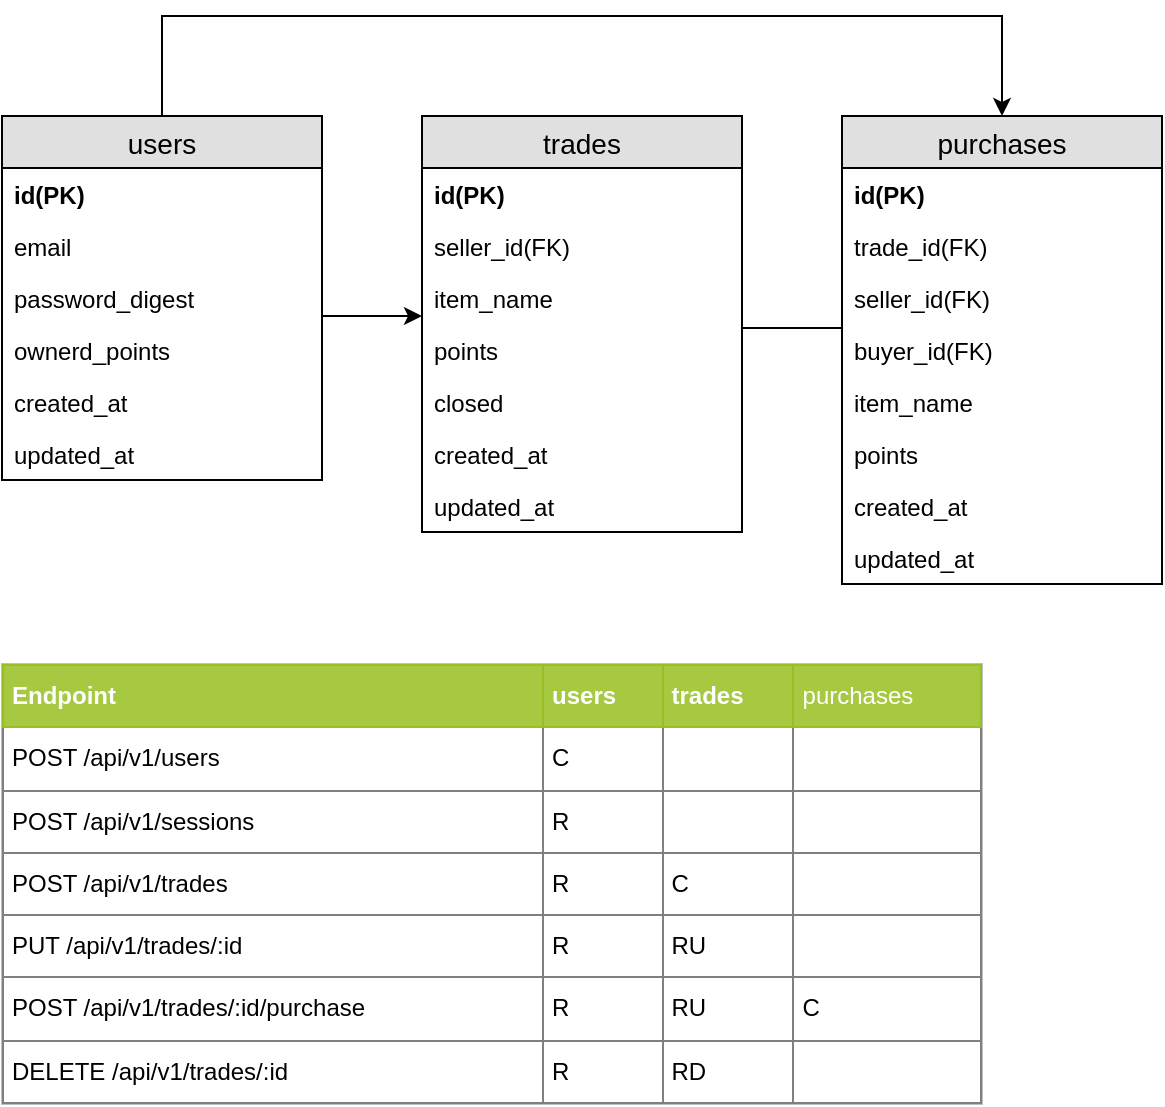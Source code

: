 <mxfile version="12.2.4" pages="1"><diagram id="tl2lJg7Onr0cAftAw0yK" name="Page-1"><mxGraphModel dx="1076" dy="674" grid="1" gridSize="10" guides="1" tooltips="1" connect="1" arrows="1" fold="1" page="1" pageScale="1" pageWidth="827" pageHeight="1169" math="0" shadow="0"><root><mxCell id="0"/><mxCell id="1" parent="0"/><mxCell id="2" value="users" style="swimlane;fontStyle=0;childLayout=stackLayout;horizontal=1;startSize=26;fillColor=#e0e0e0;horizontalStack=0;resizeParent=1;resizeParentMax=0;resizeLast=0;collapsible=1;marginBottom=0;swimlaneFillColor=#ffffff;align=center;fontSize=14;" parent="1" vertex="1"><mxGeometry x="10" y="90" width="160" height="182" as="geometry"/></mxCell><mxCell id="3" value="id(PK)" style="text;strokeColor=none;fillColor=none;spacingLeft=4;spacingRight=4;overflow=hidden;rotatable=0;points=[[0,0.5],[1,0.5]];portConstraint=eastwest;fontSize=12;fontStyle=1;labelBorderColor=none;" parent="2" vertex="1"><mxGeometry y="26" width="160" height="26" as="geometry"/></mxCell><mxCell id="4" value="email" style="text;strokeColor=none;fillColor=none;spacingLeft=4;spacingRight=4;overflow=hidden;rotatable=0;points=[[0,0.5],[1,0.5]];portConstraint=eastwest;fontSize=12;" parent="2" vertex="1"><mxGeometry y="52" width="160" height="26" as="geometry"/></mxCell><mxCell id="15" value="password_digest" style="text;strokeColor=none;fillColor=none;spacingLeft=4;spacingRight=4;overflow=hidden;rotatable=0;points=[[0,0.5],[1,0.5]];portConstraint=eastwest;fontSize=12;" parent="2" vertex="1"><mxGeometry y="78" width="160" height="26" as="geometry"/></mxCell><mxCell id="16" value="ownerd_points" style="text;strokeColor=none;fillColor=none;spacingLeft=4;spacingRight=4;overflow=hidden;rotatable=0;points=[[0,0.5],[1,0.5]];portConstraint=eastwest;fontSize=12;" parent="2" vertex="1"><mxGeometry y="104" width="160" height="26" as="geometry"/></mxCell><mxCell id="22" value="created_at" style="text;strokeColor=none;fillColor=none;spacingLeft=4;spacingRight=4;overflow=hidden;rotatable=0;points=[[0,0.5],[1,0.5]];portConstraint=eastwest;fontSize=12;" parent="2" vertex="1"><mxGeometry y="130" width="160" height="26" as="geometry"/></mxCell><mxCell id="23" value="updated_at" style="text;strokeColor=none;fillColor=none;spacingLeft=4;spacingRight=4;overflow=hidden;rotatable=0;points=[[0,0.5],[1,0.5]];portConstraint=eastwest;fontSize=12;" parent="2" vertex="1"><mxGeometry y="156" width="160" height="26" as="geometry"/></mxCell><mxCell id="45" value="" style="edgeStyle=orthogonalEdgeStyle;rounded=0;orthogonalLoop=1;jettySize=auto;html=1;strokeColor=#000000;startArrow=none;startFill=0;endArrow=none;endFill=0;entryX=0.013;entryY=0.077;entryDx=0;entryDy=0;entryPerimeter=0;" parent="1" source="10" target="32" edge="1"><mxGeometry relative="1" as="geometry"><mxPoint x="570" y="194" as="targetPoint"/><Array as="points"><mxPoint x="560" y="196"/><mxPoint x="560" y="196"/></Array></mxGeometry></mxCell><mxCell id="10" value="trades" style="swimlane;fontStyle=0;childLayout=stackLayout;horizontal=1;startSize=26;fillColor=#e0e0e0;horizontalStack=0;resizeParent=1;resizeParentMax=0;resizeLast=0;collapsible=1;marginBottom=0;swimlaneFillColor=#ffffff;align=center;fontSize=14;" parent="1" vertex="1"><mxGeometry x="220" y="90" width="160" height="208" as="geometry"/></mxCell><mxCell id="11" value="id(PK)" style="text;strokeColor=none;fillColor=none;spacingLeft=4;spacingRight=4;overflow=hidden;rotatable=0;points=[[0,0.5],[1,0.5]];portConstraint=eastwest;fontSize=12;fontStyle=1" parent="10" vertex="1"><mxGeometry y="26" width="160" height="26" as="geometry"/></mxCell><mxCell id="12" value="seller_id(FK)" style="text;strokeColor=none;fillColor=none;spacingLeft=4;spacingRight=4;overflow=hidden;rotatable=0;points=[[0,0.5],[1,0.5]];portConstraint=eastwest;fontSize=12;" parent="10" vertex="1"><mxGeometry y="52" width="160" height="26" as="geometry"/></mxCell><mxCell id="13" value="item_name" style="text;strokeColor=none;fillColor=none;spacingLeft=4;spacingRight=4;overflow=hidden;rotatable=0;points=[[0,0.5],[1,0.5]];portConstraint=eastwest;fontSize=12;" parent="10" vertex="1"><mxGeometry y="78" width="160" height="26" as="geometry"/></mxCell><mxCell id="17" value="points" style="text;strokeColor=none;fillColor=none;spacingLeft=4;spacingRight=4;overflow=hidden;rotatable=0;points=[[0,0.5],[1,0.5]];portConstraint=eastwest;fontSize=12;" parent="10" vertex="1"><mxGeometry y="104" width="160" height="26" as="geometry"/></mxCell><mxCell id="18" value="closed" style="text;strokeColor=none;fillColor=none;spacingLeft=4;spacingRight=4;overflow=hidden;rotatable=0;points=[[0,0.5],[1,0.5]];portConstraint=eastwest;fontSize=12;" parent="10" vertex="1"><mxGeometry y="130" width="160" height="26" as="geometry"/></mxCell><mxCell id="19" value="created_at" style="text;strokeColor=none;fillColor=none;spacingLeft=4;spacingRight=4;overflow=hidden;rotatable=0;points=[[0,0.5],[1,0.5]];portConstraint=eastwest;fontSize=12;" parent="10" vertex="1"><mxGeometry y="156" width="160" height="26" as="geometry"/></mxCell><mxCell id="20" value="updated_at" style="text;strokeColor=none;fillColor=none;spacingLeft=4;spacingRight=4;overflow=hidden;rotatable=0;points=[[0,0.5],[1,0.5]];portConstraint=eastwest;fontSize=12;" parent="10" vertex="1"><mxGeometry y="182" width="160" height="26" as="geometry"/></mxCell><mxCell id="24" value="purchases" style="swimlane;fontStyle=0;childLayout=stackLayout;horizontal=1;startSize=26;fillColor=#e0e0e0;horizontalStack=0;resizeParent=1;resizeParentMax=0;resizeLast=0;collapsible=1;marginBottom=0;swimlaneFillColor=#ffffff;align=center;fontSize=14;" parent="1" vertex="1"><mxGeometry x="430" y="90" width="160" height="234" as="geometry"/></mxCell><mxCell id="25" value="id(PK)" style="text;strokeColor=none;fillColor=none;spacingLeft=4;spacingRight=4;overflow=hidden;rotatable=0;points=[[0,0.5],[1,0.5]];portConstraint=eastwest;fontSize=12;fontStyle=1" parent="24" vertex="1"><mxGeometry y="26" width="160" height="26" as="geometry"/></mxCell><mxCell id="33" value="trade_id(FK)" style="text;strokeColor=none;fillColor=none;spacingLeft=4;spacingRight=4;overflow=hidden;rotatable=0;points=[[0,0.5],[1,0.5]];portConstraint=eastwest;fontSize=12;" parent="24" vertex="1"><mxGeometry y="52" width="160" height="26" as="geometry"/></mxCell><mxCell id="26" value="seller_id(FK)" style="text;strokeColor=none;fillColor=none;spacingLeft=4;spacingRight=4;overflow=hidden;rotatable=0;points=[[0,0.5],[1,0.5]];portConstraint=eastwest;fontSize=12;" parent="24" vertex="1"><mxGeometry y="78" width="160" height="26" as="geometry"/></mxCell><mxCell id="32" value="buyer_id(FK)" style="text;strokeColor=none;fillColor=none;spacingLeft=4;spacingRight=4;overflow=hidden;rotatable=0;points=[[0,0.5],[1,0.5]];portConstraint=eastwest;fontSize=12;" parent="24" vertex="1"><mxGeometry y="104" width="160" height="26" as="geometry"/></mxCell><mxCell id="27" value="item_name" style="text;strokeColor=none;fillColor=none;spacingLeft=4;spacingRight=4;overflow=hidden;rotatable=0;points=[[0,0.5],[1,0.5]];portConstraint=eastwest;fontSize=12;" parent="24" vertex="1"><mxGeometry y="130" width="160" height="26" as="geometry"/></mxCell><mxCell id="28" value="points" style="text;strokeColor=none;fillColor=none;spacingLeft=4;spacingRight=4;overflow=hidden;rotatable=0;points=[[0,0.5],[1,0.5]];portConstraint=eastwest;fontSize=12;" parent="24" vertex="1"><mxGeometry y="156" width="160" height="26" as="geometry"/></mxCell><mxCell id="30" value="created_at" style="text;strokeColor=none;fillColor=none;spacingLeft=4;spacingRight=4;overflow=hidden;rotatable=0;points=[[0,0.5],[1,0.5]];portConstraint=eastwest;fontSize=12;" parent="24" vertex="1"><mxGeometry y="182" width="160" height="26" as="geometry"/></mxCell><mxCell id="31" value="updated_at" style="text;strokeColor=none;fillColor=none;spacingLeft=4;spacingRight=4;overflow=hidden;rotatable=0;points=[[0,0.5],[1,0.5]];portConstraint=eastwest;fontSize=12;" parent="24" vertex="1"><mxGeometry y="208" width="160" height="26" as="geometry"/></mxCell><mxCell id="61" value="&lt;table border=&quot;1&quot; width=&quot;100%&quot; cellpadding=&quot;4&quot; style=&quot;width: 100% ; height: 100% ; border-collapse: collapse&quot;&gt;&lt;tbody&gt;&lt;tr style=&quot;background-color: #a7c942 ; color: #ffffff ; border: 1px solid #98bf21&quot;&gt;&lt;th align=&quot;left&quot;&gt;Endpoint&lt;/th&gt;&lt;th align=&quot;left&quot;&gt;users&lt;/th&gt;&lt;th align=&quot;left&quot;&gt;trades&lt;/th&gt;&lt;td&gt;purchases&lt;/td&gt;&lt;/tr&gt;&lt;tr&gt;&lt;td&gt;POST /api/v1/users&lt;br&gt;&lt;/td&gt;&lt;td&gt;C&lt;/td&gt;&lt;td&gt;&lt;br&gt;&lt;/td&gt;&lt;td&gt;&lt;br&gt;&lt;/td&gt;&lt;/tr&gt;&lt;tr&gt;&lt;td&gt;POST /api/v1/sessions&lt;br&gt;&lt;/td&gt;&lt;td&gt;R&lt;/td&gt;&lt;td&gt;&lt;br&gt;&lt;/td&gt;&lt;td&gt;&lt;br&gt;&lt;/td&gt;&lt;/tr&gt;&lt;tr&gt;&lt;td&gt;POST /api/v1/trades&lt;br&gt;&lt;/td&gt;&lt;td&gt;R&lt;br&gt;&lt;/td&gt;&lt;td&gt;C&lt;/td&gt;&lt;td&gt;&lt;br&gt;&lt;/td&gt;&lt;/tr&gt;&lt;tr&gt;&lt;td&gt;PUT /api/v1/trades/:id&lt;br&gt;&lt;/td&gt;&lt;td&gt;R&lt;br&gt;&lt;/td&gt;&lt;td&gt;RU&lt;/td&gt;&lt;td&gt;&lt;br&gt;&lt;/td&gt;&lt;/tr&gt;&lt;tr&gt;&lt;td&gt;POST /api/v1/trades/:id/purchase&lt;br&gt;&lt;/td&gt;&lt;td&gt;R&lt;br&gt;&lt;/td&gt;&lt;td&gt;RU&lt;/td&gt;&lt;td&gt;C&lt;/td&gt;&lt;/tr&gt;&lt;tr&gt;&lt;td&gt;DELETE /api/v1/trades/:id&lt;br&gt;&lt;/td&gt;&lt;td&gt;R&lt;br&gt;&lt;/td&gt;&lt;td&gt;RD&lt;/td&gt;&lt;td&gt;&lt;br&gt;&lt;/td&gt;&lt;/tr&gt;&lt;/tbody&gt;&lt;/table&gt;" style="text;html=1;strokeColor=#c0c0c0;fillColor=#ffffff;overflow=fill;rounded=0;flipH=1;" parent="1" vertex="1"><mxGeometry x="10" y="364" width="490" height="220" as="geometry"/></mxCell><mxCell id="64" value="" style="edgeStyle=orthogonalEdgeStyle;rounded=0;orthogonalLoop=1;jettySize=auto;html=1;" parent="1" edge="1"><mxGeometry relative="1" as="geometry"><mxPoint x="170" y="190" as="sourcePoint"/><mxPoint x="220" y="190" as="targetPoint"/></mxGeometry></mxCell><mxCell id="65" value="" style="edgeStyle=orthogonalEdgeStyle;rounded=0;orthogonalLoop=1;jettySize=auto;html=1;entryX=0.5;entryY=0;entryDx=0;entryDy=0;exitX=0.5;exitY=0;exitDx=0;exitDy=0;" parent="1" source="2" target="24" edge="1"><mxGeometry relative="1" as="geometry"><mxPoint x="180" y="200" as="sourcePoint"/><mxPoint x="230" y="200" as="targetPoint"/><Array as="points"><mxPoint x="90" y="40"/><mxPoint x="510" y="40"/></Array></mxGeometry></mxCell></root></mxGraphModel></diagram></mxfile>